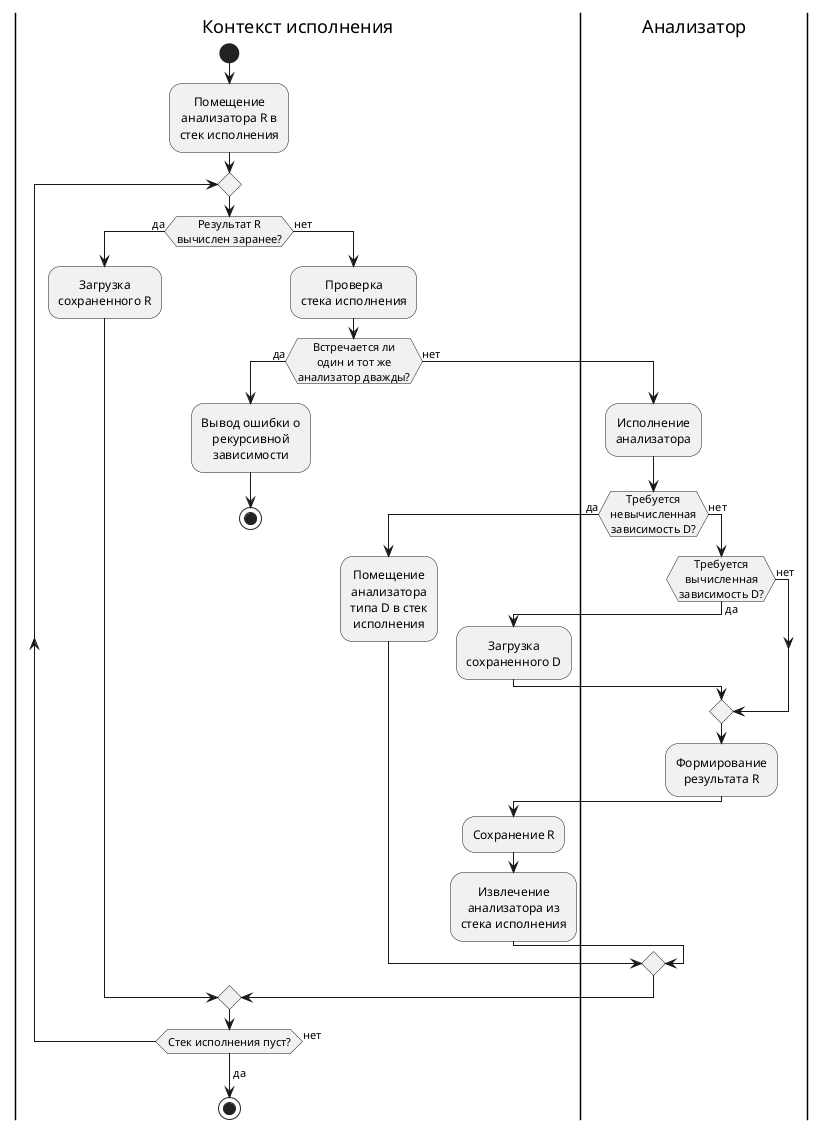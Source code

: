 @startuml
skinparam defaultTextAlignment center

|Контекст исполнения|
start
:Помещение\nанализатора R в\nстек исполнения;
repeat
if (Результат R\nвычислен заранее?) then (да)
  :Загрузка\nсохраненного R;
else (нет)
  :Проверка\nстека исполнения;
  if (Встречается ли\nодин и тот же\nанализатор дважды?) then (да)
    :Вывод ошибки о\nрекурсивной\nзависимости;
    stop
  else (нет)
    |Анализатор|
    :Исполнение\nанализатора;
    if (Требуется\nневычисленная\nзависимость D?) then (да)
      |Контекст исполнения|
      :Помещение\nанализатора\nтипа D в стек\nисполнения;
    else (нет)
      |Анализатор|
      if (Требуется\nвычисленная\nзависимость D?) then (да)
        |Контекст исполнения|
        :Загрузка\nсохраненного D;
      else (нет)
      endif
      |Анализатор|
      :Формирование\nрезультата R;
      |Контекст исполнения|
      :Сохранение R;
      :Извлечение\nанализатора из\nстека исполнения;
    endif
  endif
endif
repeat while (Стек исполнения пуст?) is (нет)
->да;
stop

@enduml
